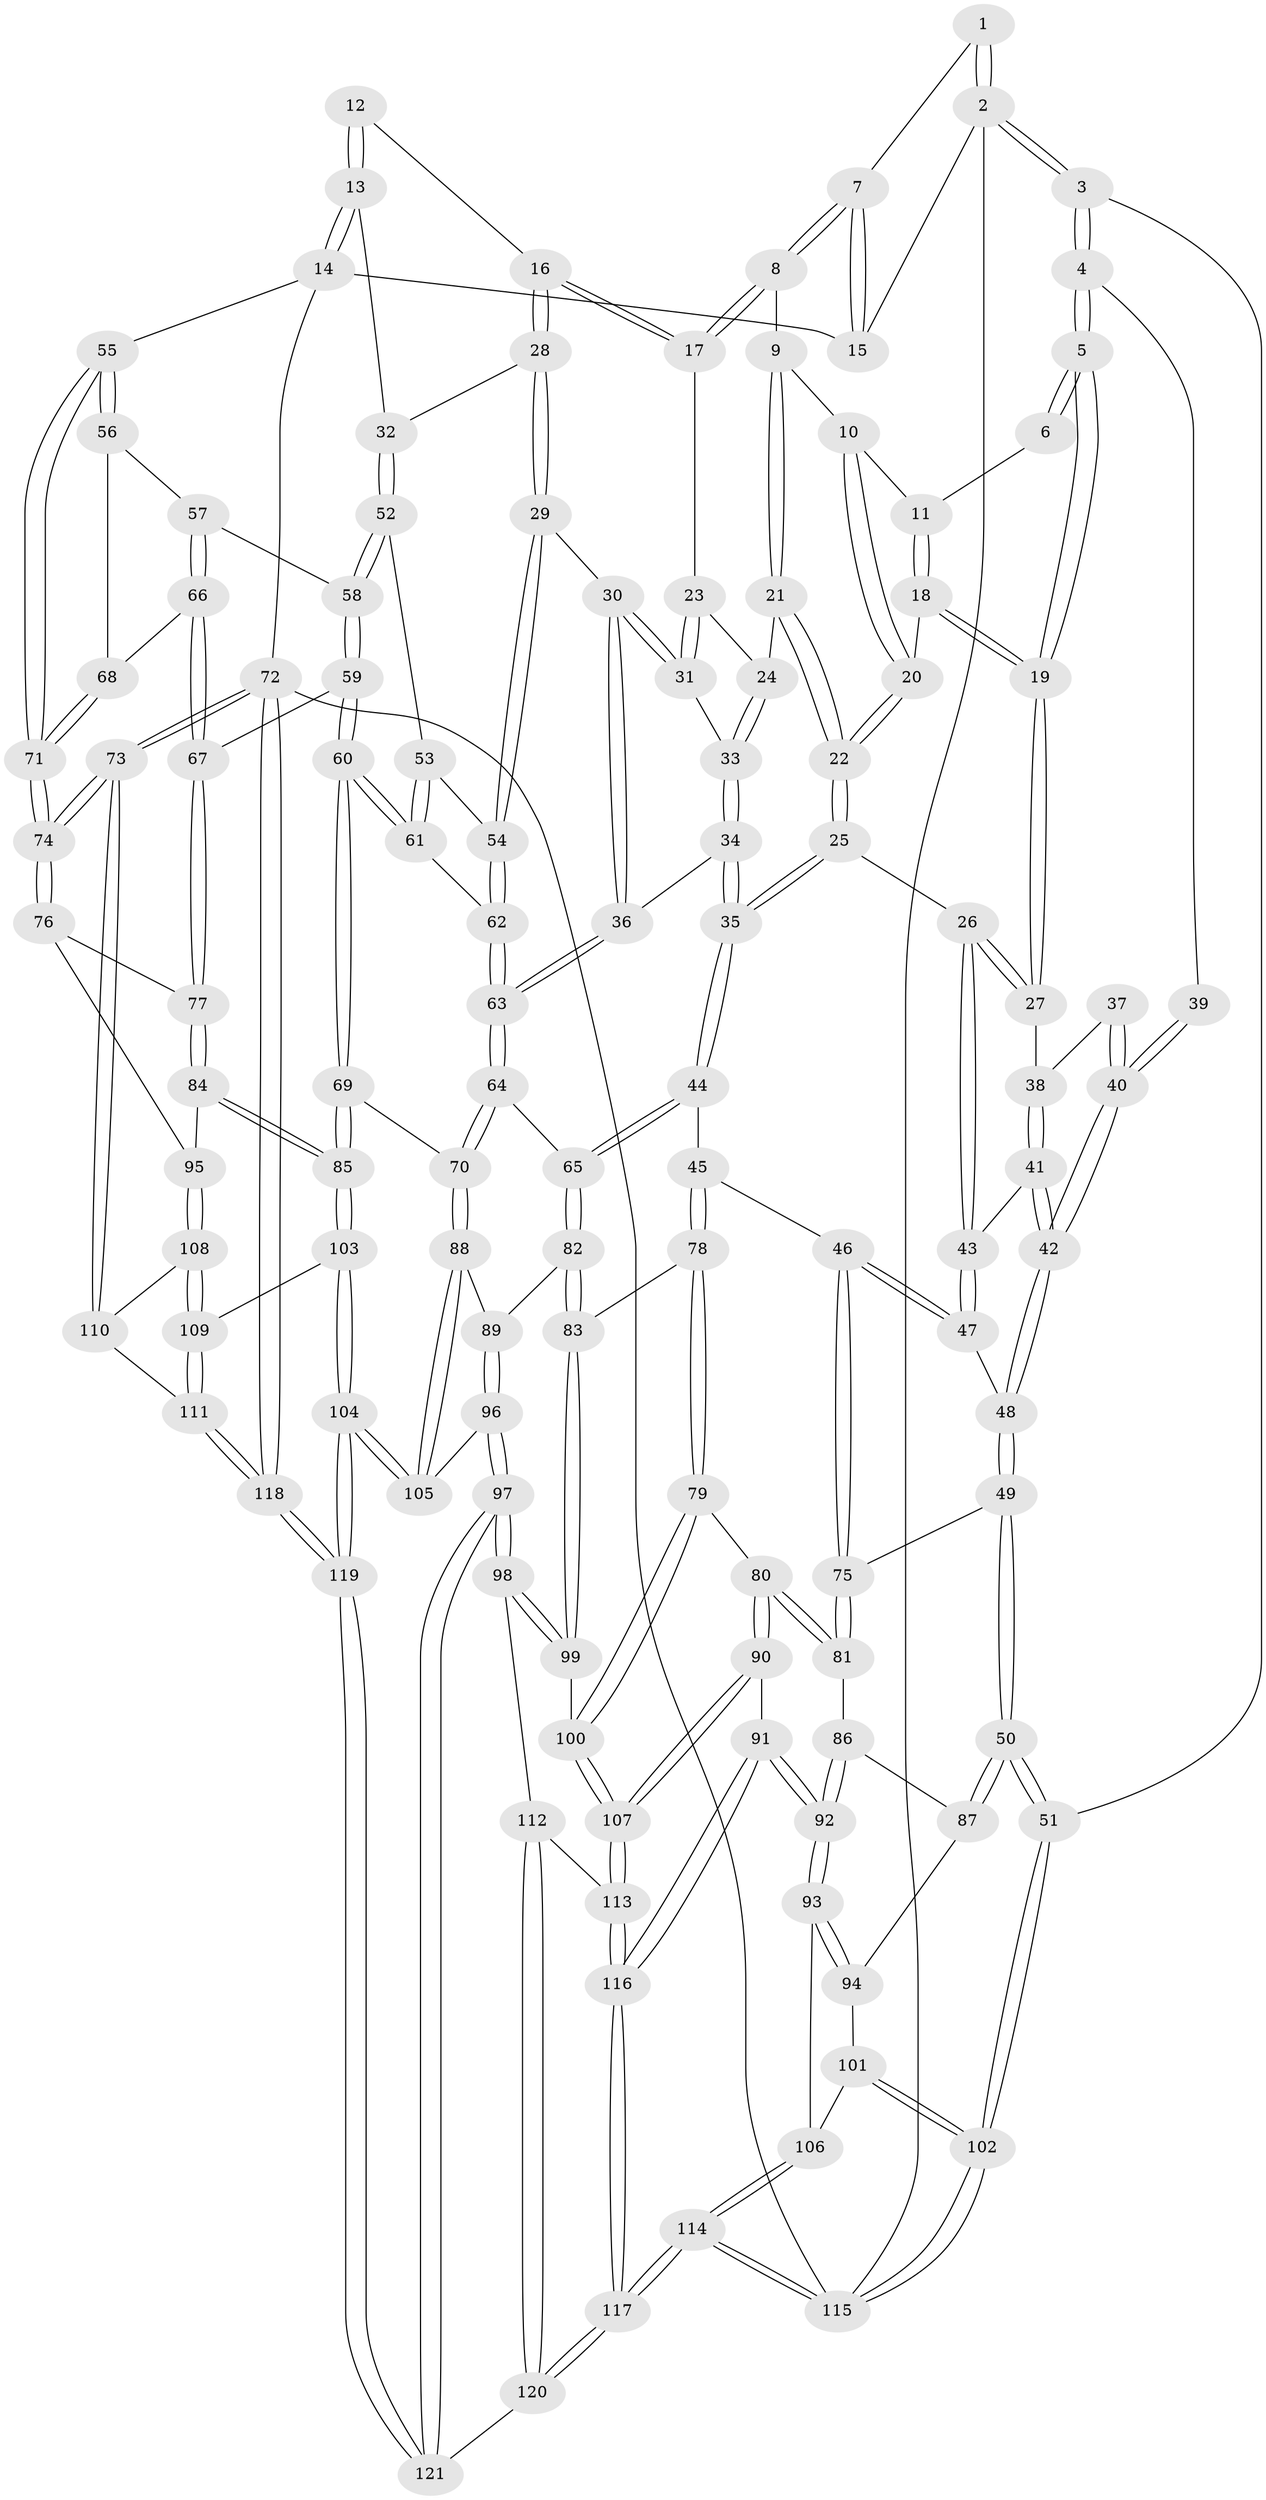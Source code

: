 // coarse degree distribution, {4: 0.1506849315068493, 3: 0.6438356164383562, 2: 0.1095890410958904, 5: 0.0958904109589041}
// Generated by graph-tools (version 1.1) at 2025/54/03/04/25 22:54:50]
// undirected, 121 vertices, 299 edges
graph export_dot {
  node [color=gray90,style=filled];
  1 [pos="+0.15679271368260203+0"];
  2 [pos="+0+0"];
  3 [pos="+0+0.14164872997950417"];
  4 [pos="+0+0.17450782191726869"];
  5 [pos="+0+0.17180854620765545"];
  6 [pos="+0.14962755175465356+0.03899339367877014"];
  7 [pos="+0.47932617829590723+0"];
  8 [pos="+0.47845106945753146+0"];
  9 [pos="+0.429646982606039+0"];
  10 [pos="+0.21858474667240213+0.08268983822224234"];
  11 [pos="+0.1976433437196193+0.08388073883414164"];
  12 [pos="+0.8348740517450006+0.030663263280979382"];
  13 [pos="+1+0.23269847200541308"];
  14 [pos="+1+0.24073849467428649"];
  15 [pos="+0.8199435504497602+0"];
  16 [pos="+0.6828173736260859+0.18383052594365956"];
  17 [pos="+0.6629886485556005+0.17652282915568565"];
  18 [pos="+0.16522686749591792+0.1825171018022121"];
  19 [pos="+0.14266146894592113+0.22213801371217543"];
  20 [pos="+0.2694702478273976+0.15762987358719105"];
  21 [pos="+0.37490979757983534+0.21995660924144467"];
  22 [pos="+0.37239400355541524+0.22128921185452743"];
  23 [pos="+0.5988490490347079+0.22241870351985207"];
  24 [pos="+0.37727557383975796+0.22133229977032842"];
  25 [pos="+0.31593400306995184+0.272585319793874"];
  26 [pos="+0.2340289600825448+0.3113350758670076"];
  27 [pos="+0.2179499072519274+0.30649038169594767"];
  28 [pos="+0.7609508913764395+0.2787556880537621"];
  29 [pos="+0.5926437732018002+0.413819593326246"];
  30 [pos="+0.5568150410305932+0.4097598474694628"];
  31 [pos="+0.5485672058759266+0.31908425379735866"];
  32 [pos="+0.8176065218551578+0.31053701947004025"];
  33 [pos="+0.42791726501643707+0.2820902395762189"];
  34 [pos="+0.4632697513206456+0.43239387560954273"];
  35 [pos="+0.41801006133446966+0.46151130335693213"];
  36 [pos="+0.5342868882226135+0.42425378368921535"];
  37 [pos="+0.09632710983934235+0.3412349814913823"];
  38 [pos="+0.19013708085064668+0.3259957700463168"];
  39 [pos="+0+0.3127774056036969"];
  40 [pos="+0.06634447165044263+0.4249947950390304"];
  41 [pos="+0.08918345453217028+0.44983621061100554"];
  42 [pos="+0.08144639838911275+0.4585836280516333"];
  43 [pos="+0.2524741271025072+0.4034189707753193"];
  44 [pos="+0.3462665492294185+0.5529569396416916"];
  45 [pos="+0.31689118902867847+0.5600064111519176"];
  46 [pos="+0.31088831316937837+0.5590784026241418"];
  47 [pos="+0.2818649136419554+0.52621493273013"];
  48 [pos="+0.07870316566768135+0.4825064008232003"];
  49 [pos="+0+0.5813985466708046"];
  50 [pos="+0+0.6410511184573792"];
  51 [pos="+0+0.6419390983028279"];
  52 [pos="+0.814447436461622+0.3455041051271862"];
  53 [pos="+0.7813529061143042+0.39029011173432426"];
  54 [pos="+0.6413654268671429+0.4611951403871812"];
  55 [pos="+1+0.3656809208492863"];
  56 [pos="+1+0.4665319735958454"];
  57 [pos="+0.9071212320034073+0.49613544800247344"];
  58 [pos="+0.820127622646045+0.3600642825668051"];
  59 [pos="+0.8099765009196394+0.624860072576495"];
  60 [pos="+0.7877004205677969+0.6290523014636501"];
  61 [pos="+0.7258392855049114+0.5258270000391156"];
  62 [pos="+0.6583166449564113+0.4999414672897862"];
  63 [pos="+0.5669487205234861+0.6085883421899633"];
  64 [pos="+0.5584600315491188+0.639026590015442"];
  65 [pos="+0.5220620138764749+0.6423053898194809"];
  66 [pos="+0.8674326759754182+0.598559495877347"];
  67 [pos="+0.8352758245007533+0.6250203599123322"];
  68 [pos="+0.9475538537441699+0.592315423433383"];
  69 [pos="+0.7208111157899209+0.6895647068809039"];
  70 [pos="+0.6588833541656713+0.7071882810887501"];
  71 [pos="+1+0.6561039637484618"];
  72 [pos="+1+1"];
  73 [pos="+1+0.7836192322791087"];
  74 [pos="+1+0.7396893772947151"];
  75 [pos="+0.20587976585144585+0.654633361210189"];
  76 [pos="+0.9725957718433487+0.7139322208779706"];
  77 [pos="+0.8979920919960646+0.69556699475229"];
  78 [pos="+0.3486794315195616+0.7055510123926018"];
  79 [pos="+0.3285727003882642+0.7703166474574664"];
  80 [pos="+0.2955043294191697+0.7932425435965932"];
  81 [pos="+0.2026564728207575+0.6700249196303338"];
  82 [pos="+0.4631196072836059+0.7480400665569394"];
  83 [pos="+0.4535995492413025+0.7566281285385882"];
  84 [pos="+0.8879513191075283+0.7628270832755008"];
  85 [pos="+0.8050415785296987+0.815826763683648"];
  86 [pos="+0.19961524629676172+0.6753285264921516"];
  87 [pos="+0.09442715389210717+0.7331620728408327"];
  88 [pos="+0.6335865759047825+0.7949201675617823"];
  89 [pos="+0.5156728849413312+0.7825720899795755"];
  90 [pos="+0.27919089654216883+0.8271700436569795"];
  91 [pos="+0.19033554575973102+0.8332270082912445"];
  92 [pos="+0.17497840257675623+0.8192615075394397"];
  93 [pos="+0.16801415916822687+0.8190002617181207"];
  94 [pos="+0.11559694589589355+0.7885205524429147"];
  95 [pos="+0.9232858739975092+0.8252003309840993"];
  96 [pos="+0.5087752462189385+0.8943520202065303"];
  97 [pos="+0.49387206379992027+0.9029875338583173"];
  98 [pos="+0.45144955694752403+0.8806004805549568"];
  99 [pos="+0.431753310407998+0.8192197786580189"];
  100 [pos="+0.41068963073604103+0.8134473449589745"];
  101 [pos="+0.04770197380902746+0.809081253347192"];
  102 [pos="+0+0.7830722142248904"];
  103 [pos="+0.8139234146033739+0.8861716929917678"];
  104 [pos="+0.7141872648262029+0.9500439918596641"];
  105 [pos="+0.6286084266139825+0.8411536516159287"];
  106 [pos="+0.1051187528425348+0.8577680741413582"];
  107 [pos="+0.29935047550093524+0.8588915409216615"];
  108 [pos="+0.9237321840824537+0.8265100830222833"];
  109 [pos="+0.8164235007439847+0.8866725805855822"];
  110 [pos="+0.9471490024067079+0.8364478287989598"];
  111 [pos="+0.9318730997587056+0.9726096109702351"];
  112 [pos="+0.36942584041533283+0.9166748242971953"];
  113 [pos="+0.3166584069324115+0.9039447202695206"];
  114 [pos="+0+1"];
  115 [pos="+0+1"];
  116 [pos="+0.17748890047858934+1"];
  117 [pos="+0.04342263214854056+1"];
  118 [pos="+1+1"];
  119 [pos="+0.6699843852239467+1"];
  120 [pos="+0.39414313109644644+1"];
  121 [pos="+0.5422106224791522+1"];
  1 -- 2;
  1 -- 2;
  1 -- 7;
  2 -- 3;
  2 -- 3;
  2 -- 15;
  2 -- 115;
  3 -- 4;
  3 -- 4;
  3 -- 51;
  4 -- 5;
  4 -- 5;
  4 -- 39;
  5 -- 6;
  5 -- 6;
  5 -- 19;
  5 -- 19;
  6 -- 11;
  7 -- 8;
  7 -- 8;
  7 -- 15;
  7 -- 15;
  8 -- 9;
  8 -- 17;
  8 -- 17;
  9 -- 10;
  9 -- 21;
  9 -- 21;
  10 -- 11;
  10 -- 20;
  10 -- 20;
  11 -- 18;
  11 -- 18;
  12 -- 13;
  12 -- 13;
  12 -- 16;
  13 -- 14;
  13 -- 14;
  13 -- 32;
  14 -- 15;
  14 -- 55;
  14 -- 72;
  16 -- 17;
  16 -- 17;
  16 -- 28;
  16 -- 28;
  17 -- 23;
  18 -- 19;
  18 -- 19;
  18 -- 20;
  19 -- 27;
  19 -- 27;
  20 -- 22;
  20 -- 22;
  21 -- 22;
  21 -- 22;
  21 -- 24;
  22 -- 25;
  22 -- 25;
  23 -- 24;
  23 -- 31;
  23 -- 31;
  24 -- 33;
  24 -- 33;
  25 -- 26;
  25 -- 35;
  25 -- 35;
  26 -- 27;
  26 -- 27;
  26 -- 43;
  26 -- 43;
  27 -- 38;
  28 -- 29;
  28 -- 29;
  28 -- 32;
  29 -- 30;
  29 -- 54;
  29 -- 54;
  30 -- 31;
  30 -- 31;
  30 -- 36;
  30 -- 36;
  31 -- 33;
  32 -- 52;
  32 -- 52;
  33 -- 34;
  33 -- 34;
  34 -- 35;
  34 -- 35;
  34 -- 36;
  35 -- 44;
  35 -- 44;
  36 -- 63;
  36 -- 63;
  37 -- 38;
  37 -- 40;
  37 -- 40;
  38 -- 41;
  38 -- 41;
  39 -- 40;
  39 -- 40;
  40 -- 42;
  40 -- 42;
  41 -- 42;
  41 -- 42;
  41 -- 43;
  42 -- 48;
  42 -- 48;
  43 -- 47;
  43 -- 47;
  44 -- 45;
  44 -- 65;
  44 -- 65;
  45 -- 46;
  45 -- 78;
  45 -- 78;
  46 -- 47;
  46 -- 47;
  46 -- 75;
  46 -- 75;
  47 -- 48;
  48 -- 49;
  48 -- 49;
  49 -- 50;
  49 -- 50;
  49 -- 75;
  50 -- 51;
  50 -- 51;
  50 -- 87;
  50 -- 87;
  51 -- 102;
  51 -- 102;
  52 -- 53;
  52 -- 58;
  52 -- 58;
  53 -- 54;
  53 -- 61;
  53 -- 61;
  54 -- 62;
  54 -- 62;
  55 -- 56;
  55 -- 56;
  55 -- 71;
  55 -- 71;
  56 -- 57;
  56 -- 68;
  57 -- 58;
  57 -- 66;
  57 -- 66;
  58 -- 59;
  58 -- 59;
  59 -- 60;
  59 -- 60;
  59 -- 67;
  60 -- 61;
  60 -- 61;
  60 -- 69;
  60 -- 69;
  61 -- 62;
  62 -- 63;
  62 -- 63;
  63 -- 64;
  63 -- 64;
  64 -- 65;
  64 -- 70;
  64 -- 70;
  65 -- 82;
  65 -- 82;
  66 -- 67;
  66 -- 67;
  66 -- 68;
  67 -- 77;
  67 -- 77;
  68 -- 71;
  68 -- 71;
  69 -- 70;
  69 -- 85;
  69 -- 85;
  70 -- 88;
  70 -- 88;
  71 -- 74;
  71 -- 74;
  72 -- 73;
  72 -- 73;
  72 -- 118;
  72 -- 118;
  72 -- 115;
  73 -- 74;
  73 -- 74;
  73 -- 110;
  73 -- 110;
  74 -- 76;
  74 -- 76;
  75 -- 81;
  75 -- 81;
  76 -- 77;
  76 -- 95;
  77 -- 84;
  77 -- 84;
  78 -- 79;
  78 -- 79;
  78 -- 83;
  79 -- 80;
  79 -- 100;
  79 -- 100;
  80 -- 81;
  80 -- 81;
  80 -- 90;
  80 -- 90;
  81 -- 86;
  82 -- 83;
  82 -- 83;
  82 -- 89;
  83 -- 99;
  83 -- 99;
  84 -- 85;
  84 -- 85;
  84 -- 95;
  85 -- 103;
  85 -- 103;
  86 -- 87;
  86 -- 92;
  86 -- 92;
  87 -- 94;
  88 -- 89;
  88 -- 105;
  88 -- 105;
  89 -- 96;
  89 -- 96;
  90 -- 91;
  90 -- 107;
  90 -- 107;
  91 -- 92;
  91 -- 92;
  91 -- 116;
  91 -- 116;
  92 -- 93;
  92 -- 93;
  93 -- 94;
  93 -- 94;
  93 -- 106;
  94 -- 101;
  95 -- 108;
  95 -- 108;
  96 -- 97;
  96 -- 97;
  96 -- 105;
  97 -- 98;
  97 -- 98;
  97 -- 121;
  97 -- 121;
  98 -- 99;
  98 -- 99;
  98 -- 112;
  99 -- 100;
  100 -- 107;
  100 -- 107;
  101 -- 102;
  101 -- 102;
  101 -- 106;
  102 -- 115;
  102 -- 115;
  103 -- 104;
  103 -- 104;
  103 -- 109;
  104 -- 105;
  104 -- 105;
  104 -- 119;
  104 -- 119;
  106 -- 114;
  106 -- 114;
  107 -- 113;
  107 -- 113;
  108 -- 109;
  108 -- 109;
  108 -- 110;
  109 -- 111;
  109 -- 111;
  110 -- 111;
  111 -- 118;
  111 -- 118;
  112 -- 113;
  112 -- 120;
  112 -- 120;
  113 -- 116;
  113 -- 116;
  114 -- 115;
  114 -- 115;
  114 -- 117;
  114 -- 117;
  116 -- 117;
  116 -- 117;
  117 -- 120;
  117 -- 120;
  118 -- 119;
  118 -- 119;
  119 -- 121;
  119 -- 121;
  120 -- 121;
}
